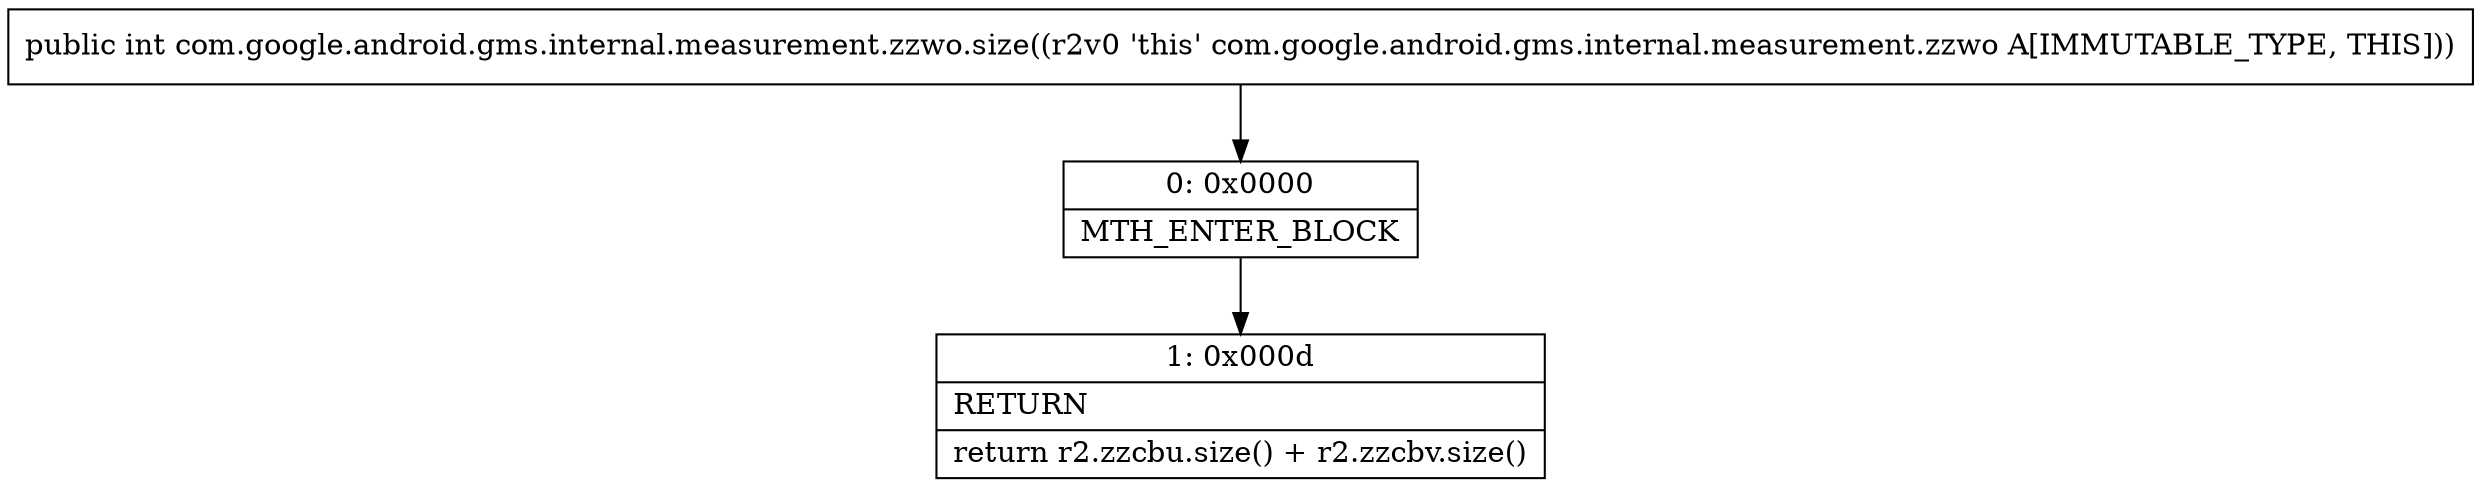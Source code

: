 digraph "CFG forcom.google.android.gms.internal.measurement.zzwo.size()I" {
Node_0 [shape=record,label="{0\:\ 0x0000|MTH_ENTER_BLOCK\l}"];
Node_1 [shape=record,label="{1\:\ 0x000d|RETURN\l|return r2.zzcbu.size() + r2.zzcbv.size()\l}"];
MethodNode[shape=record,label="{public int com.google.android.gms.internal.measurement.zzwo.size((r2v0 'this' com.google.android.gms.internal.measurement.zzwo A[IMMUTABLE_TYPE, THIS])) }"];
MethodNode -> Node_0;
Node_0 -> Node_1;
}

